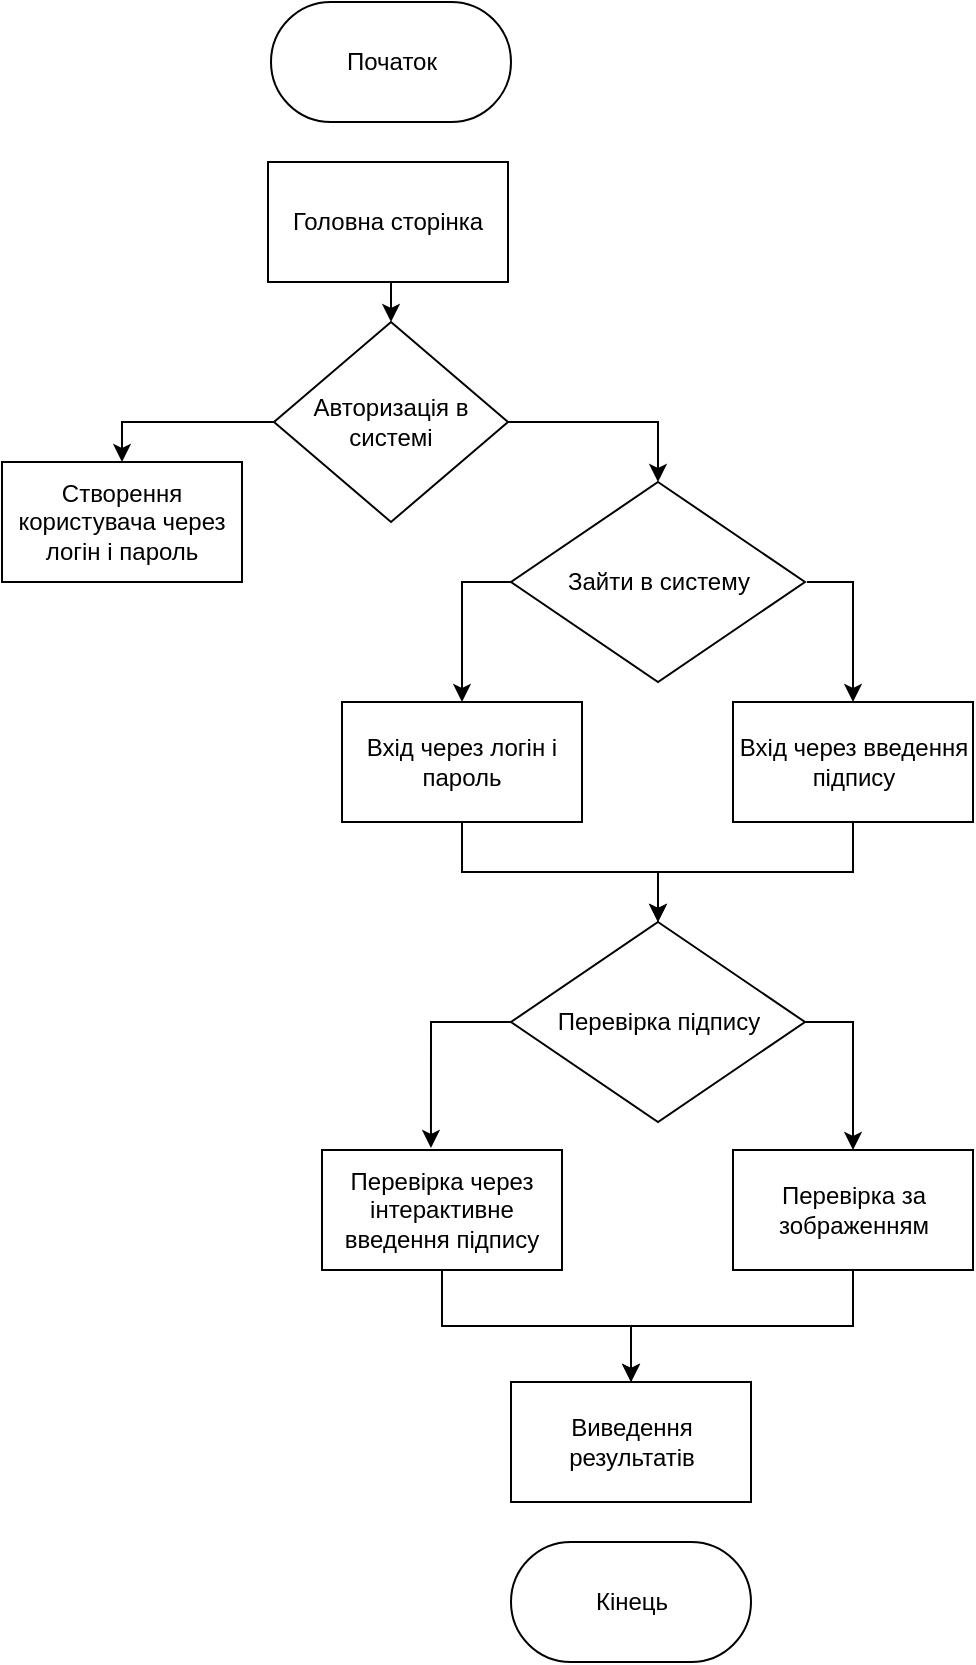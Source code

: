 <mxfile version="12.3.6" type="github" pages="1">
  <diagram id="qwpDHl5WWnUkpVeLNO2_" name="Page-1">
    <mxGraphModel dx="946" dy="623" grid="1" gridSize="10" guides="1" tooltips="1" connect="1" arrows="1" fold="1" page="1" pageScale="1" pageWidth="827" pageHeight="1169" math="0" shadow="0">
      <root>
        <mxCell id="0"/>
        <mxCell id="1" parent="0"/>
        <mxCell id="OoVCwQBQnUJX474Sr91E-29" style="edgeStyle=orthogonalEdgeStyle;rounded=0;orthogonalLoop=1;jettySize=auto;html=1;exitX=0.5;exitY=1;exitDx=0;exitDy=0;entryX=0.5;entryY=0;entryDx=0;entryDy=0;" parent="1" target="OoVCwQBQnUJX474Sr91E-2" edge="1">
          <mxGeometry relative="1" as="geometry">
            <mxPoint x="416" y="150" as="sourcePoint"/>
          </mxGeometry>
        </mxCell>
        <mxCell id="OoVCwQBQnUJX474Sr91E-1" value="Головна сторінка" style="rounded=0;whiteSpace=wrap;html=1;" parent="1" vertex="1">
          <mxGeometry x="353" y="90" width="120" height="60" as="geometry"/>
        </mxCell>
        <mxCell id="OoVCwQBQnUJX474Sr91E-12" style="edgeStyle=orthogonalEdgeStyle;rounded=0;orthogonalLoop=1;jettySize=auto;html=1;exitX=1;exitY=0.5;exitDx=0;exitDy=0;entryX=0.5;entryY=0;entryDx=0;entryDy=0;" parent="1" source="OoVCwQBQnUJX474Sr91E-2" target="OoVCwQBQnUJX474Sr91E-4" edge="1">
          <mxGeometry relative="1" as="geometry"/>
        </mxCell>
        <mxCell id="OoVCwQBQnUJX474Sr91E-13" style="edgeStyle=orthogonalEdgeStyle;rounded=0;orthogonalLoop=1;jettySize=auto;html=1;exitX=0;exitY=0.5;exitDx=0;exitDy=0;entryX=0.5;entryY=0;entryDx=0;entryDy=0;" parent="1" source="OoVCwQBQnUJX474Sr91E-2" target="OoVCwQBQnUJX474Sr91E-14" edge="1">
          <mxGeometry relative="1" as="geometry">
            <mxPoint x="192" y="300" as="targetPoint"/>
          </mxGeometry>
        </mxCell>
        <mxCell id="OoVCwQBQnUJX474Sr91E-2" value="Авторизація в системі" style="rhombus;whiteSpace=wrap;html=1;" parent="1" vertex="1">
          <mxGeometry x="356" y="170" width="117" height="100" as="geometry"/>
        </mxCell>
        <mxCell id="OoVCwQBQnUJX474Sr91E-10" style="edgeStyle=orthogonalEdgeStyle;rounded=0;orthogonalLoop=1;jettySize=auto;html=1;exitX=0;exitY=0.5;exitDx=0;exitDy=0;entryX=0.5;entryY=0;entryDx=0;entryDy=0;" parent="1" target="OoVCwQBQnUJX474Sr91E-7" edge="1">
          <mxGeometry relative="1" as="geometry">
            <mxPoint x="475.5" y="300" as="sourcePoint"/>
            <mxPoint x="456" y="370" as="targetPoint"/>
            <Array as="points">
              <mxPoint x="450" y="300"/>
            </Array>
          </mxGeometry>
        </mxCell>
        <mxCell id="OoVCwQBQnUJX474Sr91E-11" style="edgeStyle=orthogonalEdgeStyle;rounded=0;orthogonalLoop=1;jettySize=auto;html=1;exitX=1;exitY=0.5;exitDx=0;exitDy=0;entryX=0.5;entryY=0;entryDx=0;entryDy=0;" parent="1" target="OoVCwQBQnUJX474Sr91E-8" edge="1">
          <mxGeometry relative="1" as="geometry">
            <mxPoint x="622.5" y="300" as="sourcePoint"/>
            <Array as="points">
              <mxPoint x="646" y="300"/>
            </Array>
          </mxGeometry>
        </mxCell>
        <mxCell id="OoVCwQBQnUJX474Sr91E-4" value="&lt;span style=&quot;white-space: normal&quot;&gt;Зайти в систему&lt;/span&gt;" style="rhombus;whiteSpace=wrap;html=1;" parent="1" vertex="1">
          <mxGeometry x="474.5" y="250" width="147" height="100" as="geometry"/>
        </mxCell>
        <mxCell id="OoVCwQBQnUJX474Sr91E-28" style="edgeStyle=orthogonalEdgeStyle;rounded=0;orthogonalLoop=1;jettySize=auto;html=1;exitX=0;exitY=0.5;exitDx=0;exitDy=0;entryX=0.454;entryY=-0.017;entryDx=0;entryDy=0;entryPerimeter=0;" parent="1" source="OoVCwQBQnUJX474Sr91E-6" target="OoVCwQBQnUJX474Sr91E-25" edge="1">
          <mxGeometry relative="1" as="geometry"/>
        </mxCell>
        <mxCell id="iMcQNNs0AvqnPJspPDK4-2" style="edgeStyle=orthogonalEdgeStyle;rounded=0;orthogonalLoop=1;jettySize=auto;html=1;exitX=1;exitY=0.5;exitDx=0;exitDy=0;entryX=0.5;entryY=0;entryDx=0;entryDy=0;" edge="1" parent="1" source="OoVCwQBQnUJX474Sr91E-6" target="OoVCwQBQnUJX474Sr91E-26">
          <mxGeometry relative="1" as="geometry"/>
        </mxCell>
        <mxCell id="OoVCwQBQnUJX474Sr91E-6" value="Перевірка підпису" style="rhombus;whiteSpace=wrap;html=1;" parent="1" vertex="1">
          <mxGeometry x="474.5" y="470" width="147" height="100" as="geometry"/>
        </mxCell>
        <mxCell id="OoVCwQBQnUJX474Sr91E-18" style="edgeStyle=orthogonalEdgeStyle;rounded=0;orthogonalLoop=1;jettySize=auto;html=1;exitX=0.5;exitY=1;exitDx=0;exitDy=0;entryX=0.5;entryY=0;entryDx=0;entryDy=0;" parent="1" source="OoVCwQBQnUJX474Sr91E-7" target="OoVCwQBQnUJX474Sr91E-6" edge="1">
          <mxGeometry relative="1" as="geometry"/>
        </mxCell>
        <mxCell id="OoVCwQBQnUJX474Sr91E-7" value="Вхід через логін і пароль" style="rounded=0;whiteSpace=wrap;html=1;" parent="1" vertex="1">
          <mxGeometry x="390" y="360" width="120" height="60" as="geometry"/>
        </mxCell>
        <mxCell id="OoVCwQBQnUJX474Sr91E-21" style="edgeStyle=orthogonalEdgeStyle;rounded=0;orthogonalLoop=1;jettySize=auto;html=1;exitX=0.5;exitY=1;exitDx=0;exitDy=0;entryX=0.5;entryY=0;entryDx=0;entryDy=0;" parent="1" source="OoVCwQBQnUJX474Sr91E-8" target="OoVCwQBQnUJX474Sr91E-6" edge="1">
          <mxGeometry relative="1" as="geometry"/>
        </mxCell>
        <mxCell id="OoVCwQBQnUJX474Sr91E-8" value="Вхід через введення підпису" style="rounded=0;whiteSpace=wrap;html=1;" parent="1" vertex="1">
          <mxGeometry x="585.5" y="360" width="120" height="60" as="geometry"/>
        </mxCell>
        <mxCell id="OoVCwQBQnUJX474Sr91E-14" value="Створення користувача через логін і пароль" style="rounded=0;whiteSpace=wrap;html=1;" parent="1" vertex="1">
          <mxGeometry x="220" y="240" width="120" height="60" as="geometry"/>
        </mxCell>
        <mxCell id="iMcQNNs0AvqnPJspPDK4-6" value="" style="edgeStyle=orthogonalEdgeStyle;rounded=0;orthogonalLoop=1;jettySize=auto;html=1;" edge="1" parent="1" source="OoVCwQBQnUJX474Sr91E-25" target="iMcQNNs0AvqnPJspPDK4-5">
          <mxGeometry relative="1" as="geometry"/>
        </mxCell>
        <mxCell id="OoVCwQBQnUJX474Sr91E-25" value="Перевірка через інтерактивне введення підпису" style="rounded=0;whiteSpace=wrap;html=1;" parent="1" vertex="1">
          <mxGeometry x="380" y="584" width="120" height="60" as="geometry"/>
        </mxCell>
        <mxCell id="iMcQNNs0AvqnPJspPDK4-5" value="Виведення результатів" style="rounded=0;whiteSpace=wrap;html=1;" vertex="1" parent="1">
          <mxGeometry x="474.5" y="700" width="120" height="60" as="geometry"/>
        </mxCell>
        <mxCell id="iMcQNNs0AvqnPJspPDK4-7" style="edgeStyle=orthogonalEdgeStyle;rounded=0;orthogonalLoop=1;jettySize=auto;html=1;exitX=0.5;exitY=1;exitDx=0;exitDy=0;entryX=0.5;entryY=0;entryDx=0;entryDy=0;" edge="1" parent="1" source="OoVCwQBQnUJX474Sr91E-26" target="iMcQNNs0AvqnPJspPDK4-5">
          <mxGeometry relative="1" as="geometry"/>
        </mxCell>
        <mxCell id="OoVCwQBQnUJX474Sr91E-26" value="Перевірка за зображенням" style="rounded=0;whiteSpace=wrap;html=1;" parent="1" vertex="1">
          <mxGeometry x="585.5" y="584" width="120" height="60" as="geometry"/>
        </mxCell>
        <mxCell id="iMcQNNs0AvqnPJspPDK4-3" value="Кінець" style="rounded=1;whiteSpace=wrap;html=1;arcSize=50;" vertex="1" parent="1">
          <mxGeometry x="474.5" y="780" width="120" height="60" as="geometry"/>
        </mxCell>
        <mxCell id="iMcQNNs0AvqnPJspPDK4-4" value="Початок" style="rounded=1;whiteSpace=wrap;html=1;arcSize=50;" vertex="1" parent="1">
          <mxGeometry x="354.5" y="10" width="120" height="60" as="geometry"/>
        </mxCell>
      </root>
    </mxGraphModel>
  </diagram>
</mxfile>
